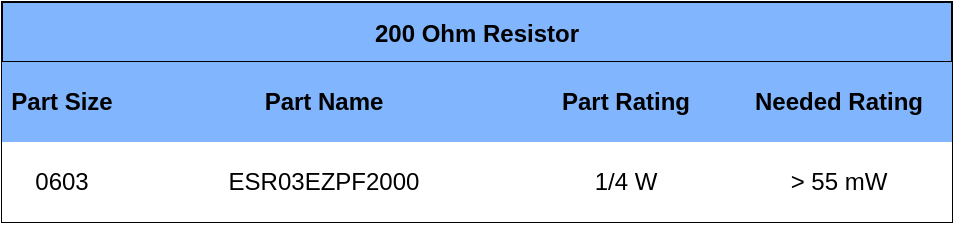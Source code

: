 <mxfile version="21.1.2" type="device">
  <diagram name="Page-1" id="Et3JdXKwtybeJU7OdV6q">
    <mxGraphModel dx="1098" dy="828" grid="1" gridSize="10" guides="1" tooltips="1" connect="1" arrows="1" fold="1" page="1" pageScale="1" pageWidth="850" pageHeight="1100" math="0" shadow="0">
      <root>
        <mxCell id="0" />
        <mxCell id="1" parent="0" />
        <mxCell id="MdHZwwSHdWeE9LOITu3b-1" value="200 Ohm Resistor" style="shape=table;startSize=30;container=1;collapsible=0;childLayout=tableLayout;fillColor=#81B5FD;fontStyle=1" vertex="1" parent="1">
          <mxGeometry x="188" y="280" width="475" height="110" as="geometry" />
        </mxCell>
        <mxCell id="MdHZwwSHdWeE9LOITu3b-2" value="" style="shape=tableRow;horizontal=0;startSize=0;swimlaneHead=0;swimlaneBody=0;strokeColor=inherit;top=0;left=0;bottom=0;right=0;collapsible=0;dropTarget=0;fillColor=none;points=[[0,0.5],[1,0.5]];portConstraint=eastwest;" vertex="1" parent="MdHZwwSHdWeE9LOITu3b-1">
          <mxGeometry y="30" width="475" height="40" as="geometry" />
        </mxCell>
        <mxCell id="MdHZwwSHdWeE9LOITu3b-3" value="Part Size" style="shape=partialRectangle;html=1;whiteSpace=wrap;connectable=0;strokeColor=inherit;overflow=hidden;fillColor=#81B5FD;top=0;left=0;bottom=0;right=0;pointerEvents=1;fontStyle=1" vertex="1" parent="MdHZwwSHdWeE9LOITu3b-2">
          <mxGeometry width="60" height="40" as="geometry">
            <mxRectangle width="60" height="40" as="alternateBounds" />
          </mxGeometry>
        </mxCell>
        <mxCell id="MdHZwwSHdWeE9LOITu3b-4" value="Part Name" style="shape=partialRectangle;html=1;whiteSpace=wrap;connectable=0;strokeColor=inherit;overflow=hidden;fillColor=#81B5FD;top=0;left=0;bottom=0;right=0;pointerEvents=1;fontStyle=1" vertex="1" parent="MdHZwwSHdWeE9LOITu3b-2">
          <mxGeometry x="60" width="202" height="40" as="geometry">
            <mxRectangle width="202" height="40" as="alternateBounds" />
          </mxGeometry>
        </mxCell>
        <mxCell id="MdHZwwSHdWeE9LOITu3b-5" value="Part Rating" style="shape=partialRectangle;html=1;whiteSpace=wrap;connectable=0;strokeColor=inherit;overflow=hidden;fillColor=#81B5FD;top=0;left=0;bottom=0;right=0;pointerEvents=1;fontStyle=1" vertex="1" parent="MdHZwwSHdWeE9LOITu3b-2">
          <mxGeometry x="262" width="100" height="40" as="geometry">
            <mxRectangle width="100" height="40" as="alternateBounds" />
          </mxGeometry>
        </mxCell>
        <mxCell id="MdHZwwSHdWeE9LOITu3b-6" value="Needed Rating" style="shape=partialRectangle;html=1;whiteSpace=wrap;connectable=0;strokeColor=inherit;overflow=hidden;fillColor=#81B5FD;top=0;left=0;bottom=0;right=0;pointerEvents=1;fontStyle=1" vertex="1" parent="MdHZwwSHdWeE9LOITu3b-2">
          <mxGeometry x="362" width="113" height="40" as="geometry">
            <mxRectangle width="113" height="40" as="alternateBounds" />
          </mxGeometry>
        </mxCell>
        <mxCell id="MdHZwwSHdWeE9LOITu3b-7" value="" style="shape=tableRow;horizontal=0;startSize=0;swimlaneHead=0;swimlaneBody=0;strokeColor=inherit;top=0;left=0;bottom=0;right=0;collapsible=0;dropTarget=0;fillColor=none;points=[[0,0.5],[1,0.5]];portConstraint=eastwest;" vertex="1" parent="MdHZwwSHdWeE9LOITu3b-1">
          <mxGeometry y="70" width="475" height="40" as="geometry" />
        </mxCell>
        <mxCell id="MdHZwwSHdWeE9LOITu3b-8" value="0603" style="shape=partialRectangle;html=1;whiteSpace=wrap;connectable=0;overflow=hidden;top=0;left=0;bottom=0;right=0;pointerEvents=1;" vertex="1" parent="MdHZwwSHdWeE9LOITu3b-7">
          <mxGeometry width="60" height="40" as="geometry">
            <mxRectangle width="60" height="40" as="alternateBounds" />
          </mxGeometry>
        </mxCell>
        <mxCell id="MdHZwwSHdWeE9LOITu3b-9" value="ESR03EZPF2000" style="shape=partialRectangle;html=1;whiteSpace=wrap;connectable=0;overflow=hidden;top=0;left=0;bottom=0;right=0;pointerEvents=1;" vertex="1" parent="MdHZwwSHdWeE9LOITu3b-7">
          <mxGeometry x="60" width="202" height="40" as="geometry">
            <mxRectangle width="202" height="40" as="alternateBounds" />
          </mxGeometry>
        </mxCell>
        <mxCell id="MdHZwwSHdWeE9LOITu3b-10" value="1/4 W" style="shape=partialRectangle;html=1;whiteSpace=wrap;connectable=0;overflow=hidden;top=0;left=0;bottom=0;right=0;pointerEvents=1;" vertex="1" parent="MdHZwwSHdWeE9LOITu3b-7">
          <mxGeometry x="262" width="100" height="40" as="geometry">
            <mxRectangle width="100" height="40" as="alternateBounds" />
          </mxGeometry>
        </mxCell>
        <mxCell id="MdHZwwSHdWeE9LOITu3b-11" value="&amp;gt; 55 mW" style="shape=partialRectangle;html=1;whiteSpace=wrap;connectable=0;overflow=hidden;top=0;left=0;bottom=0;right=0;pointerEvents=1;" vertex="1" parent="MdHZwwSHdWeE9LOITu3b-7">
          <mxGeometry x="362" width="113" height="40" as="geometry">
            <mxRectangle width="113" height="40" as="alternateBounds" />
          </mxGeometry>
        </mxCell>
      </root>
    </mxGraphModel>
  </diagram>
</mxfile>
